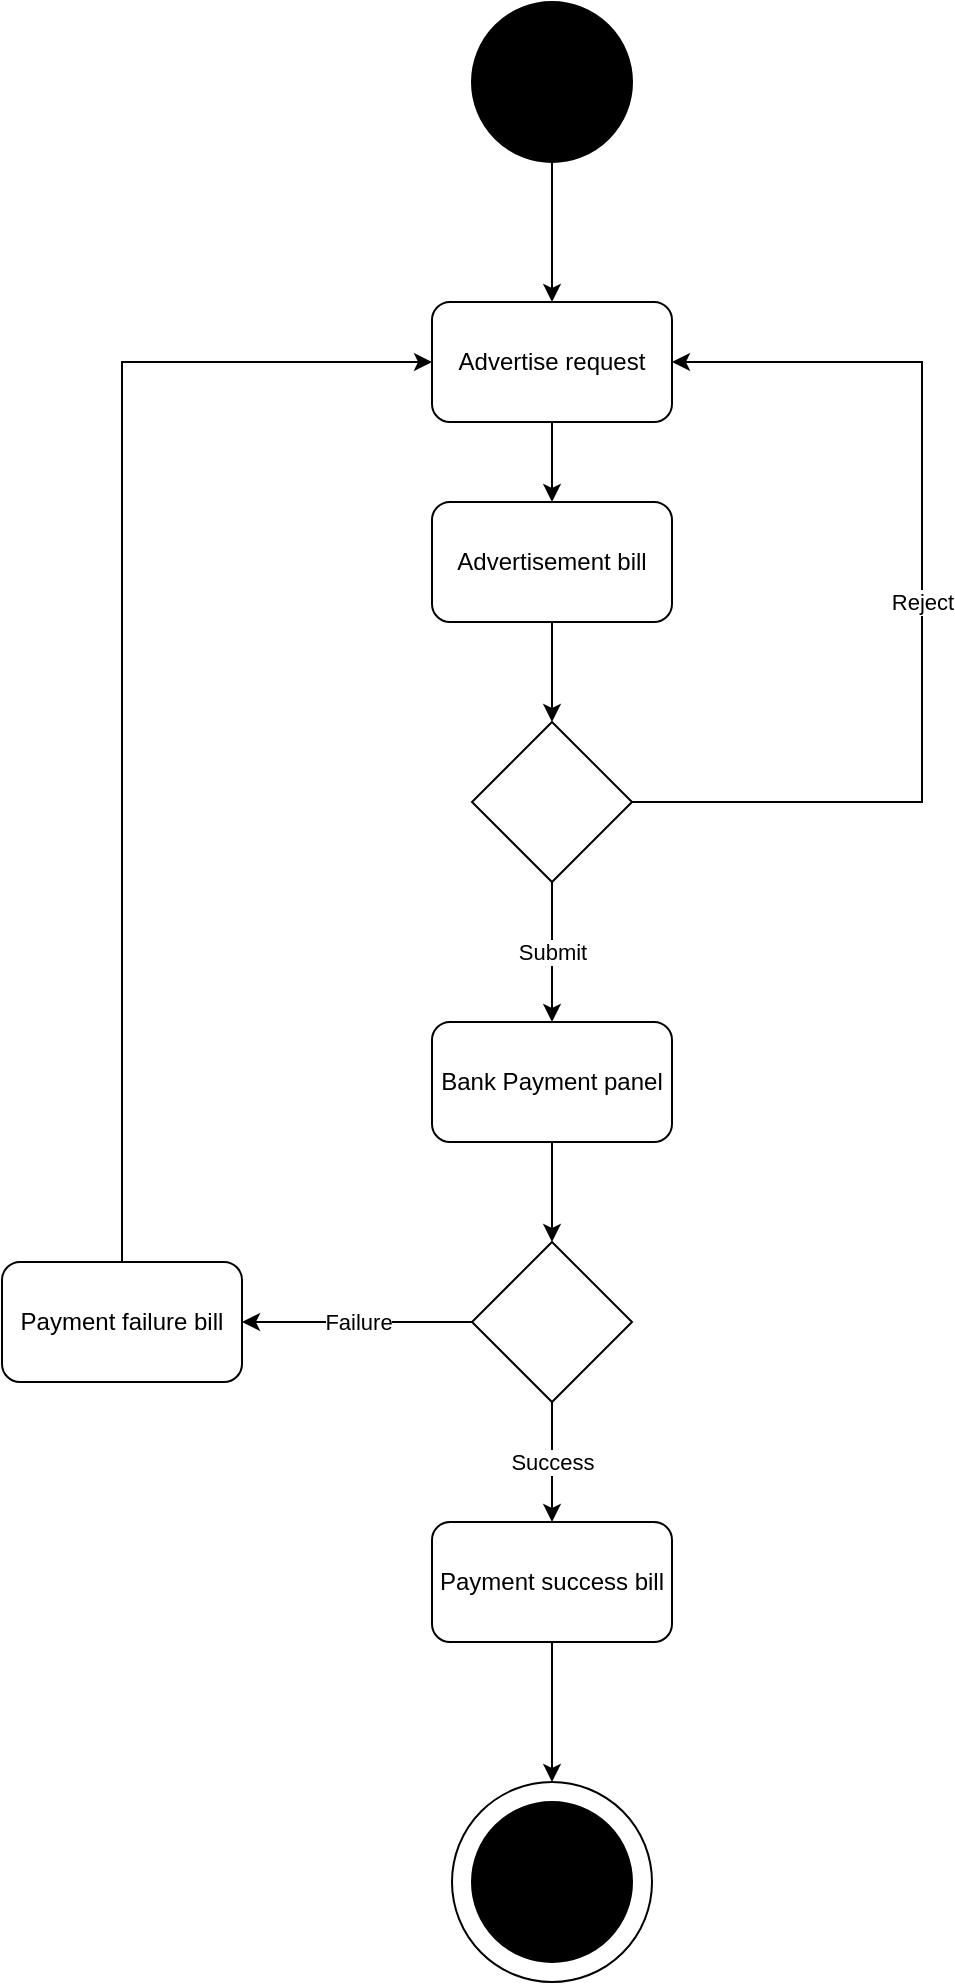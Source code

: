 <mxfile version="12.2.3" type="google" pages="1"><diagram id="lXmaZcI_c1Feeb-r0nUL" name="Page-1"><mxGraphModel dx="1024" dy="527" grid="1" gridSize="10" guides="1" tooltips="1" connect="1" arrows="1" fold="1" page="1" pageScale="1" pageWidth="850" pageHeight="1100" math="0" shadow="0"><root><mxCell id="0"/><mxCell id="1" parent="0"/><mxCell id="cM-G46GvZD9oSQYPJ1bb-7" style="edgeStyle=orthogonalEdgeStyle;rounded=0;orthogonalLoop=1;jettySize=auto;html=1;exitX=0.5;exitY=1;exitDx=0;exitDy=0;entryX=0.5;entryY=0;entryDx=0;entryDy=0;" edge="1" parent="1" source="cM-G46GvZD9oSQYPJ1bb-5" target="cM-G46GvZD9oSQYPJ1bb-6"><mxGeometry relative="1" as="geometry"/></mxCell><mxCell id="cM-G46GvZD9oSQYPJ1bb-5" value="" style="ellipse;whiteSpace=wrap;html=1;aspect=fixed;fillColor=#000000;" vertex="1" parent="1"><mxGeometry x="385" y="40" width="80" height="80" as="geometry"/></mxCell><mxCell id="cM-G46GvZD9oSQYPJ1bb-23" style="edgeStyle=orthogonalEdgeStyle;rounded=0;orthogonalLoop=1;jettySize=auto;html=1;exitX=0.5;exitY=1;exitDx=0;exitDy=0;entryX=0.5;entryY=0;entryDx=0;entryDy=0;" edge="1" parent="1" source="cM-G46GvZD9oSQYPJ1bb-6" target="cM-G46GvZD9oSQYPJ1bb-21"><mxGeometry relative="1" as="geometry"/></mxCell><mxCell id="cM-G46GvZD9oSQYPJ1bb-6" value="Advertise request" style="rounded=1;whiteSpace=wrap;html=1;fillColor=#FFFFFF;" vertex="1" parent="1"><mxGeometry x="365" y="190" width="120" height="60" as="geometry"/></mxCell><mxCell id="cM-G46GvZD9oSQYPJ1bb-26" value="Reject" style="edgeStyle=orthogonalEdgeStyle;rounded=0;orthogonalLoop=1;jettySize=auto;html=1;exitX=1;exitY=0.5;exitDx=0;exitDy=0;entryX=1;entryY=0.5;entryDx=0;entryDy=0;" edge="1" parent="1" source="cM-G46GvZD9oSQYPJ1bb-8" target="cM-G46GvZD9oSQYPJ1bb-6"><mxGeometry relative="1" as="geometry"><Array as="points"><mxPoint x="610" y="440"/><mxPoint x="610" y="220"/></Array></mxGeometry></mxCell><mxCell id="cM-G46GvZD9oSQYPJ1bb-27" value="Submit" style="edgeStyle=orthogonalEdgeStyle;rounded=0;orthogonalLoop=1;jettySize=auto;html=1;exitX=0.5;exitY=1;exitDx=0;exitDy=0;entryX=0.5;entryY=0;entryDx=0;entryDy=0;" edge="1" parent="1" source="cM-G46GvZD9oSQYPJ1bb-8" target="cM-G46GvZD9oSQYPJ1bb-14"><mxGeometry relative="1" as="geometry"/></mxCell><mxCell id="cM-G46GvZD9oSQYPJ1bb-8" value="" style="rhombus;whiteSpace=wrap;html=1;fillColor=#FFFFFF;" vertex="1" parent="1"><mxGeometry x="385" y="400" width="80" height="80" as="geometry"/></mxCell><mxCell id="cM-G46GvZD9oSQYPJ1bb-17" style="edgeStyle=orthogonalEdgeStyle;rounded=0;orthogonalLoop=1;jettySize=auto;html=1;exitX=0.5;exitY=1;exitDx=0;exitDy=0;entryX=0.5;entryY=0;entryDx=0;entryDy=0;" edge="1" parent="1" source="cM-G46GvZD9oSQYPJ1bb-14" target="cM-G46GvZD9oSQYPJ1bb-16"><mxGeometry relative="1" as="geometry"/></mxCell><mxCell id="cM-G46GvZD9oSQYPJ1bb-14" value="Bank Payment panel" style="rounded=1;whiteSpace=wrap;html=1;fillColor=#FFFFFF;" vertex="1" parent="1"><mxGeometry x="365" y="550" width="120" height="60" as="geometry"/></mxCell><mxCell id="cM-G46GvZD9oSQYPJ1bb-29" value="Failure" style="edgeStyle=orthogonalEdgeStyle;rounded=0;orthogonalLoop=1;jettySize=auto;html=1;exitX=0;exitY=0.5;exitDx=0;exitDy=0;entryX=1;entryY=0.5;entryDx=0;entryDy=0;" edge="1" parent="1" source="cM-G46GvZD9oSQYPJ1bb-16" target="cM-G46GvZD9oSQYPJ1bb-18"><mxGeometry relative="1" as="geometry"/></mxCell><mxCell id="cM-G46GvZD9oSQYPJ1bb-33" value="Success" style="edgeStyle=orthogonalEdgeStyle;rounded=0;orthogonalLoop=1;jettySize=auto;html=1;exitX=0.5;exitY=1;exitDx=0;exitDy=0;entryX=0.5;entryY=0;entryDx=0;entryDy=0;" edge="1" parent="1" source="cM-G46GvZD9oSQYPJ1bb-16" target="cM-G46GvZD9oSQYPJ1bb-32"><mxGeometry relative="1" as="geometry"/></mxCell><mxCell id="cM-G46GvZD9oSQYPJ1bb-16" value="" style="rhombus;whiteSpace=wrap;html=1;fillColor=#FFFFFF;" vertex="1" parent="1"><mxGeometry x="385" y="660" width="80" height="80" as="geometry"/></mxCell><mxCell id="cM-G46GvZD9oSQYPJ1bb-30" style="edgeStyle=orthogonalEdgeStyle;rounded=0;orthogonalLoop=1;jettySize=auto;html=1;exitX=0.5;exitY=0;exitDx=0;exitDy=0;entryX=0;entryY=0.5;entryDx=0;entryDy=0;" edge="1" parent="1" source="cM-G46GvZD9oSQYPJ1bb-18" target="cM-G46GvZD9oSQYPJ1bb-6"><mxGeometry relative="1" as="geometry"/></mxCell><mxCell id="cM-G46GvZD9oSQYPJ1bb-18" value="Payment failure bill" style="rounded=1;whiteSpace=wrap;html=1;fillColor=#FFFFFF;" vertex="1" parent="1"><mxGeometry x="150" y="670" width="120" height="60" as="geometry"/></mxCell><mxCell id="cM-G46GvZD9oSQYPJ1bb-25" style="edgeStyle=orthogonalEdgeStyle;rounded=0;orthogonalLoop=1;jettySize=auto;html=1;exitX=0.5;exitY=1;exitDx=0;exitDy=0;entryX=0.5;entryY=0;entryDx=0;entryDy=0;" edge="1" parent="1" source="cM-G46GvZD9oSQYPJ1bb-21" target="cM-G46GvZD9oSQYPJ1bb-8"><mxGeometry relative="1" as="geometry"/></mxCell><mxCell id="cM-G46GvZD9oSQYPJ1bb-21" value="Advertisement bill" style="rounded=1;whiteSpace=wrap;html=1;fillColor=#FFFFFF;" vertex="1" parent="1"><mxGeometry x="365" y="290" width="120" height="60" as="geometry"/></mxCell><mxCell id="cM-G46GvZD9oSQYPJ1bb-38" style="edgeStyle=orthogonalEdgeStyle;rounded=0;orthogonalLoop=1;jettySize=auto;html=1;exitX=0.5;exitY=1;exitDx=0;exitDy=0;entryX=0.5;entryY=0;entryDx=0;entryDy=0;" edge="1" parent="1" source="cM-G46GvZD9oSQYPJ1bb-32" target="cM-G46GvZD9oSQYPJ1bb-36"><mxGeometry relative="1" as="geometry"/></mxCell><mxCell id="cM-G46GvZD9oSQYPJ1bb-32" value="Payment success bill" style="rounded=1;whiteSpace=wrap;html=1;fillColor=#FFFFFF;" vertex="1" parent="1"><mxGeometry x="365" y="800" width="120" height="60" as="geometry"/></mxCell><mxCell id="cM-G46GvZD9oSQYPJ1bb-34" value="" style="group" vertex="1" connectable="0" parent="1"><mxGeometry x="375" y="930" width="100" height="100" as="geometry"/></mxCell><mxCell id="cM-G46GvZD9oSQYPJ1bb-35" value="" style="group" vertex="1" connectable="0" parent="cM-G46GvZD9oSQYPJ1bb-34"><mxGeometry width="100" height="100" as="geometry"/></mxCell><mxCell id="cM-G46GvZD9oSQYPJ1bb-36" value="" style="ellipse;whiteSpace=wrap;html=1;aspect=fixed;" vertex="1" parent="cM-G46GvZD9oSQYPJ1bb-35"><mxGeometry width="100" height="100" as="geometry"/></mxCell><mxCell id="cM-G46GvZD9oSQYPJ1bb-37" value="" style="ellipse;whiteSpace=wrap;html=1;aspect=fixed;fillColor=#000000;" vertex="1" parent="cM-G46GvZD9oSQYPJ1bb-35"><mxGeometry x="10" y="10" width="80" height="80" as="geometry"/></mxCell></root></mxGraphModel></diagram></mxfile>